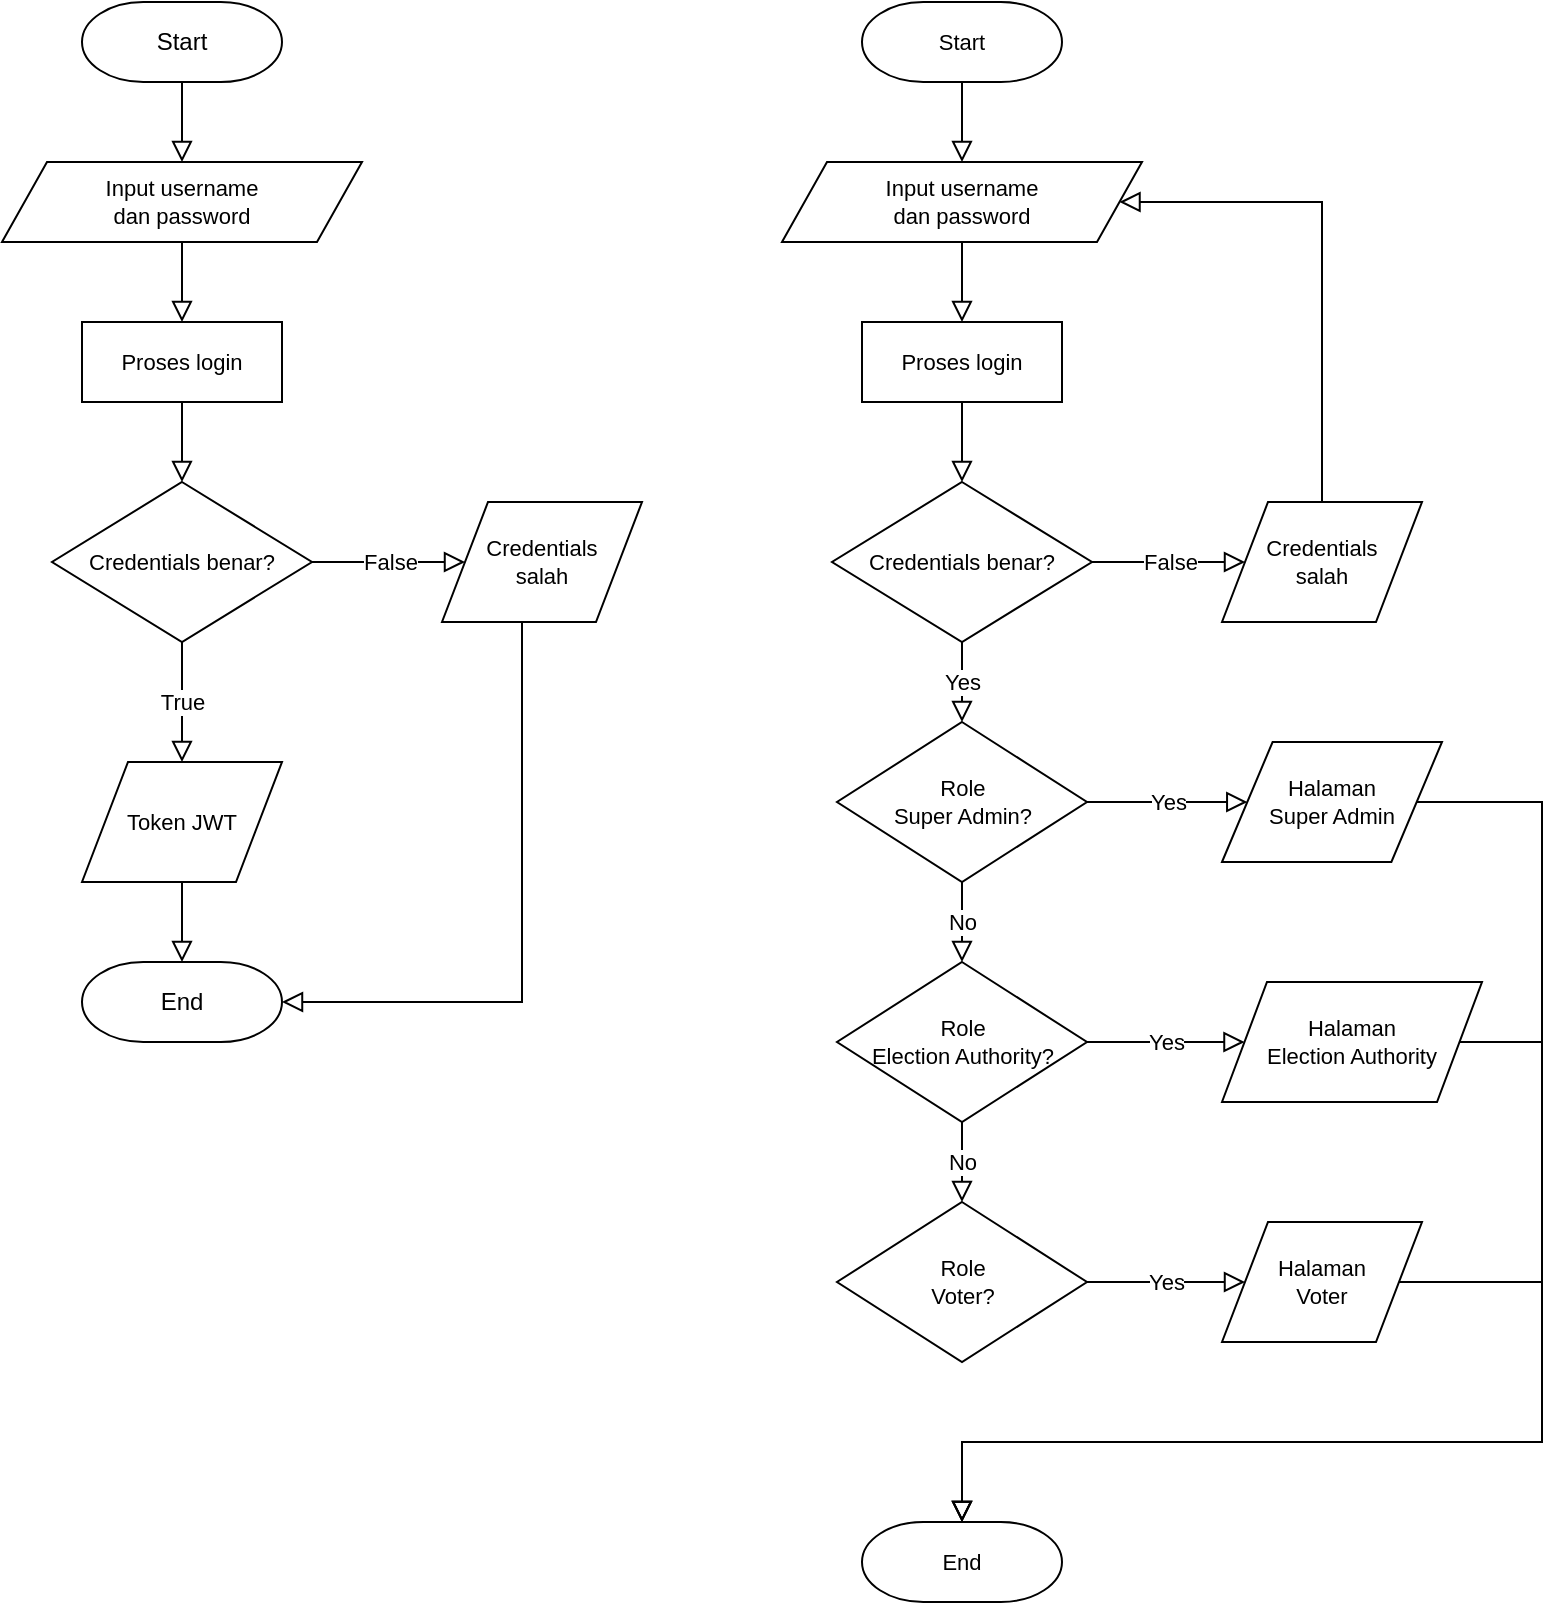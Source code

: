 <mxfile version="14.4.9" type="github" pages="7">
  <diagram id="C5RBs43oDa-KdzZeNtuy" name="login">
    <mxGraphModel dx="1506" dy="864" grid="1" gridSize="10" guides="1" tooltips="1" connect="1" arrows="1" fold="1" page="1" pageScale="1" pageWidth="827" pageHeight="1169" math="0" shadow="0">
      <root>
        <mxCell id="WIyWlLk6GJQsqaUBKTNV-0" />
        <mxCell id="WIyWlLk6GJQsqaUBKTNV-1" parent="WIyWlLk6GJQsqaUBKTNV-0" />
        <mxCell id="tE3NUFGUL5-V3eDfIwcR-2" style="edgeStyle=orthogonalEdgeStyle;rounded=0;orthogonalLoop=1;jettySize=auto;html=1;entryX=0.5;entryY=0;entryDx=0;entryDy=0;shadow=0;fontSize=11;strokeWidth=1;labelBackgroundColor=none;endFill=0;endArrow=block;endSize=8;" parent="WIyWlLk6GJQsqaUBKTNV-1" source="tE3NUFGUL5-V3eDfIwcR-0" target="tE3NUFGUL5-V3eDfIwcR-1" edge="1">
          <mxGeometry relative="1" as="geometry" />
        </mxCell>
        <mxCell id="tE3NUFGUL5-V3eDfIwcR-0" value="Start" style="strokeWidth=1;html=1;shape=mxgraph.flowchart.terminator;whiteSpace=wrap;rounded=1;shadow=0;glass=0;" parent="WIyWlLk6GJQsqaUBKTNV-1" vertex="1">
          <mxGeometry x="40" width="100" height="40" as="geometry" />
        </mxCell>
        <mxCell id="tE3NUFGUL5-V3eDfIwcR-4" style="edgeStyle=orthogonalEdgeStyle;rounded=0;orthogonalLoop=1;jettySize=auto;html=1;shadow=0;fontSize=11;strokeWidth=1;labelBackgroundColor=none;endFill=0;endArrow=block;endSize=8;" parent="WIyWlLk6GJQsqaUBKTNV-1" source="tE3NUFGUL5-V3eDfIwcR-1" target="tE3NUFGUL5-V3eDfIwcR-3" edge="1">
          <mxGeometry relative="1" as="geometry" />
        </mxCell>
        <mxCell id="tE3NUFGUL5-V3eDfIwcR-1" value="Input username&lt;br&gt;dan password" style="shape=parallelogram;html=1;strokeWidth=1;perimeter=parallelogramPerimeter;whiteSpace=wrap;rounded=0;size=0.125;shadow=0;fontSize=11;endFill=0;endArrow=block;endSize=8;" parent="WIyWlLk6GJQsqaUBKTNV-1" vertex="1">
          <mxGeometry y="80" width="180" height="40" as="geometry" />
        </mxCell>
        <mxCell id="tE3NUFGUL5-V3eDfIwcR-6" style="edgeStyle=orthogonalEdgeStyle;rounded=0;orthogonalLoop=1;jettySize=auto;html=1;entryX=0.5;entryY=0;entryDx=0;entryDy=0;entryPerimeter=0;shadow=0;fontSize=11;strokeWidth=1;labelBackgroundColor=none;endFill=0;endArrow=block;endSize=8;" parent="WIyWlLk6GJQsqaUBKTNV-1" source="tE3NUFGUL5-V3eDfIwcR-3" target="tE3NUFGUL5-V3eDfIwcR-5" edge="1">
          <mxGeometry relative="1" as="geometry" />
        </mxCell>
        <mxCell id="tE3NUFGUL5-V3eDfIwcR-3" value="Proses login" style="rounded=0;whiteSpace=wrap;html=1;absoluteArcSize=1;strokeWidth=1;shadow=0;fontSize=11;endFill=0;endArrow=block;endSize=8;" parent="WIyWlLk6GJQsqaUBKTNV-1" vertex="1">
          <mxGeometry x="40" y="160" width="100" height="40" as="geometry" />
        </mxCell>
        <mxCell id="tE3NUFGUL5-V3eDfIwcR-11" value="True" style="edgeStyle=orthogonalEdgeStyle;rounded=0;orthogonalLoop=1;jettySize=auto;html=1;entryX=0.5;entryY=0;entryDx=0;entryDy=0;shadow=0;fontSize=11;strokeWidth=1;labelBackgroundColor=#ffffff;endFill=0;endArrow=block;endSize=8;" parent="WIyWlLk6GJQsqaUBKTNV-1" source="tE3NUFGUL5-V3eDfIwcR-5" target="tE3NUFGUL5-V3eDfIwcR-7" edge="1">
          <mxGeometry relative="1" as="geometry" />
        </mxCell>
        <mxCell id="tE3NUFGUL5-V3eDfIwcR-13" value="False" style="edgeStyle=orthogonalEdgeStyle;rounded=0;orthogonalLoop=1;jettySize=auto;html=1;entryX=0;entryY=0.5;entryDx=0;entryDy=0;shadow=0;fontSize=11;strokeWidth=1;labelBackgroundColor=#ffffff;endFill=0;endArrow=block;endSize=8;jumpStyle=none;" parent="WIyWlLk6GJQsqaUBKTNV-1" source="tE3NUFGUL5-V3eDfIwcR-5" target="tE3NUFGUL5-V3eDfIwcR-12" edge="1">
          <mxGeometry relative="1" as="geometry" />
        </mxCell>
        <mxCell id="tE3NUFGUL5-V3eDfIwcR-5" value="Credentials benar?" style="strokeWidth=1;html=1;shape=mxgraph.flowchart.decision;whiteSpace=wrap;rounded=0;shadow=0;fontSize=11;endFill=0;endArrow=block;endSize=8;" parent="WIyWlLk6GJQsqaUBKTNV-1" vertex="1">
          <mxGeometry x="25" y="240" width="130" height="80" as="geometry" />
        </mxCell>
        <mxCell id="tE3NUFGUL5-V3eDfIwcR-15" style="edgeStyle=orthogonalEdgeStyle;rounded=0;orthogonalLoop=1;jettySize=auto;html=1;entryX=0.5;entryY=0;entryDx=0;entryDy=0;entryPerimeter=0;shadow=0;fontSize=11;strokeWidth=1;labelBackgroundColor=none;endFill=0;endArrow=block;endSize=8;" parent="WIyWlLk6GJQsqaUBKTNV-1" source="tE3NUFGUL5-V3eDfIwcR-7" target="tE3NUFGUL5-V3eDfIwcR-14" edge="1">
          <mxGeometry relative="1" as="geometry" />
        </mxCell>
        <mxCell id="tE3NUFGUL5-V3eDfIwcR-7" value="Token JWT" style="shape=parallelogram;html=1;strokeWidth=1;perimeter=parallelogramPerimeter;whiteSpace=wrap;rounded=0;size=0.23;shadow=0;fontSize=11;endFill=0;endArrow=block;endSize=8;" parent="WIyWlLk6GJQsqaUBKTNV-1" vertex="1">
          <mxGeometry x="40" y="380" width="100" height="60" as="geometry" />
        </mxCell>
        <mxCell id="tE3NUFGUL5-V3eDfIwcR-23" style="edgeStyle=orthogonalEdgeStyle;rounded=0;orthogonalLoop=1;jettySize=auto;html=1;entryX=1;entryY=0.5;entryDx=0;entryDy=0;entryPerimeter=0;shadow=0;labelBackgroundColor=none;endArrow=block;endFill=0;endSize=8;strokeWidth=1;" parent="WIyWlLk6GJQsqaUBKTNV-1" source="tE3NUFGUL5-V3eDfIwcR-12" target="tE3NUFGUL5-V3eDfIwcR-14" edge="1">
          <mxGeometry relative="1" as="geometry">
            <Array as="points">
              <mxPoint x="260" y="500" />
            </Array>
          </mxGeometry>
        </mxCell>
        <mxCell id="tE3NUFGUL5-V3eDfIwcR-12" value="Credentials&lt;br&gt;salah" style="shape=parallelogram;html=1;strokeWidth=1;perimeter=parallelogramPerimeter;whiteSpace=wrap;rounded=0;size=0.23;shadow=0;fontSize=11;endFill=0;endArrow=block;endSize=8;" parent="WIyWlLk6GJQsqaUBKTNV-1" vertex="1">
          <mxGeometry x="220" y="250" width="100" height="60" as="geometry" />
        </mxCell>
        <mxCell id="tE3NUFGUL5-V3eDfIwcR-14" value="End" style="strokeWidth=1;html=1;shape=mxgraph.flowchart.terminator;whiteSpace=wrap;rounded=1;shadow=0;glass=0;" parent="WIyWlLk6GJQsqaUBKTNV-1" vertex="1">
          <mxGeometry x="40" y="480" width="100" height="40" as="geometry" />
        </mxCell>
        <mxCell id="cEXrA34bqkTo5n-bkM3A-0" style="edgeStyle=orthogonalEdgeStyle;rounded=0;orthogonalLoop=1;jettySize=auto;html=1;entryX=0.5;entryY=0;entryDx=0;entryDy=0;shadow=0;fontSize=11;strokeWidth=1;labelBackgroundColor=none;endFill=0;endArrow=block;endSize=8;" edge="1" parent="WIyWlLk6GJQsqaUBKTNV-1" source="cEXrA34bqkTo5n-bkM3A-1" target="cEXrA34bqkTo5n-bkM3A-3">
          <mxGeometry relative="1" as="geometry" />
        </mxCell>
        <mxCell id="cEXrA34bqkTo5n-bkM3A-1" value="Start" style="strokeWidth=1;html=1;shape=mxgraph.flowchart.terminator;whiteSpace=wrap;rounded=0;shadow=0;fontSize=11;endFill=0;endArrow=block;endSize=8;" vertex="1" parent="WIyWlLk6GJQsqaUBKTNV-1">
          <mxGeometry x="430" width="100" height="40" as="geometry" />
        </mxCell>
        <mxCell id="cEXrA34bqkTo5n-bkM3A-2" style="edgeStyle=orthogonalEdgeStyle;rounded=0;orthogonalLoop=1;jettySize=auto;html=1;shadow=0;fontSize=11;strokeWidth=1;labelBackgroundColor=none;endFill=0;endArrow=block;endSize=8;" edge="1" parent="WIyWlLk6GJQsqaUBKTNV-1" source="cEXrA34bqkTo5n-bkM3A-3" target="cEXrA34bqkTo5n-bkM3A-5">
          <mxGeometry relative="1" as="geometry" />
        </mxCell>
        <mxCell id="cEXrA34bqkTo5n-bkM3A-3" value="Input username&lt;br&gt;dan password" style="shape=parallelogram;html=1;strokeWidth=1;perimeter=parallelogramPerimeter;whiteSpace=wrap;rounded=0;size=0.125;shadow=0;fontSize=11;endFill=0;endArrow=block;endSize=8;" vertex="1" parent="WIyWlLk6GJQsqaUBKTNV-1">
          <mxGeometry x="390" y="80" width="180" height="40" as="geometry" />
        </mxCell>
        <mxCell id="cEXrA34bqkTo5n-bkM3A-4" style="edgeStyle=orthogonalEdgeStyle;rounded=0;orthogonalLoop=1;jettySize=auto;html=1;entryX=0.5;entryY=0;entryDx=0;entryDy=0;entryPerimeter=0;shadow=0;fontSize=11;strokeWidth=1;labelBackgroundColor=none;endFill=0;endArrow=block;endSize=8;" edge="1" parent="WIyWlLk6GJQsqaUBKTNV-1" source="cEXrA34bqkTo5n-bkM3A-5" target="cEXrA34bqkTo5n-bkM3A-8">
          <mxGeometry relative="1" as="geometry" />
        </mxCell>
        <mxCell id="cEXrA34bqkTo5n-bkM3A-5" value="Proses login" style="rounded=0;whiteSpace=wrap;html=1;absoluteArcSize=1;strokeWidth=1;shadow=0;fontSize=11;endFill=0;endArrow=block;endSize=8;" vertex="1" parent="WIyWlLk6GJQsqaUBKTNV-1">
          <mxGeometry x="430" y="160" width="100" height="40" as="geometry" />
        </mxCell>
        <mxCell id="cEXrA34bqkTo5n-bkM3A-7" value="False" style="edgeStyle=orthogonalEdgeStyle;rounded=0;orthogonalLoop=1;jettySize=auto;html=1;entryX=0;entryY=0.5;entryDx=0;entryDy=0;shadow=0;fontSize=11;strokeWidth=1;labelBackgroundColor=#ffffff;endFill=0;endArrow=block;endSize=8;jumpStyle=none;" edge="1" parent="WIyWlLk6GJQsqaUBKTNV-1" source="cEXrA34bqkTo5n-bkM3A-8" target="cEXrA34bqkTo5n-bkM3A-12">
          <mxGeometry relative="1" as="geometry" />
        </mxCell>
        <mxCell id="cEXrA34bqkTo5n-bkM3A-20" value="Yes" style="edgeStyle=orthogonalEdgeStyle;rounded=0;orthogonalLoop=1;jettySize=auto;html=1;entryX=0.5;entryY=0;entryDx=0;entryDy=0;entryPerimeter=0;shadow=0;strokeWidth=1;labelBackgroundColor=#ffffff;endFill=0;endArrow=block;endSize=8;" edge="1" parent="WIyWlLk6GJQsqaUBKTNV-1" source="cEXrA34bqkTo5n-bkM3A-8" target="cEXrA34bqkTo5n-bkM3A-15">
          <mxGeometry relative="1" as="geometry" />
        </mxCell>
        <mxCell id="cEXrA34bqkTo5n-bkM3A-8" value="Credentials benar?" style="strokeWidth=1;html=1;shape=mxgraph.flowchart.decision;whiteSpace=wrap;rounded=0;shadow=0;fontSize=11;endFill=0;endArrow=block;endSize=8;" vertex="1" parent="WIyWlLk6GJQsqaUBKTNV-1">
          <mxGeometry x="415" y="240" width="130" height="80" as="geometry" />
        </mxCell>
        <mxCell id="cEXrA34bqkTo5n-bkM3A-14" style="edgeStyle=orthogonalEdgeStyle;rounded=0;orthogonalLoop=1;jettySize=auto;html=1;entryX=1;entryY=0.5;entryDx=0;entryDy=0;shadow=0;strokeWidth=1;labelBackgroundColor=none;endFill=0;endArrow=block;endSize=8;" edge="1" parent="WIyWlLk6GJQsqaUBKTNV-1" source="cEXrA34bqkTo5n-bkM3A-12" target="cEXrA34bqkTo5n-bkM3A-3">
          <mxGeometry relative="1" as="geometry">
            <Array as="points">
              <mxPoint x="660" y="100" />
            </Array>
          </mxGeometry>
        </mxCell>
        <mxCell id="cEXrA34bqkTo5n-bkM3A-29" style="edgeStyle=orthogonalEdgeStyle;rounded=0;orthogonalLoop=1;jettySize=auto;html=1;entryX=0.5;entryY=0;entryDx=0;entryDy=0;entryPerimeter=0;exitX=1;exitY=0.5;exitDx=0;exitDy=0;shadow=0;strokeWidth=1;labelBackgroundColor=none;endFill=0;endArrow=block;endSize=8;" edge="1" parent="WIyWlLk6GJQsqaUBKTNV-1" source="cEXrA34bqkTo5n-bkM3A-19" target="cEXrA34bqkTo5n-bkM3A-28">
          <mxGeometry relative="1" as="geometry">
            <Array as="points">
              <mxPoint x="770" y="400" />
              <mxPoint x="770" y="720" />
              <mxPoint x="480" y="720" />
            </Array>
          </mxGeometry>
        </mxCell>
        <mxCell id="cEXrA34bqkTo5n-bkM3A-12" value="Credentials&lt;br&gt;salah" style="shape=parallelogram;html=1;strokeWidth=1;perimeter=parallelogramPerimeter;whiteSpace=wrap;rounded=0;size=0.23;shadow=0;fontSize=11;endFill=0;endArrow=block;endSize=8;" vertex="1" parent="WIyWlLk6GJQsqaUBKTNV-1">
          <mxGeometry x="610" y="250" width="100" height="60" as="geometry" />
        </mxCell>
        <mxCell id="cEXrA34bqkTo5n-bkM3A-21" value="Yes" style="edgeStyle=orthogonalEdgeStyle;rounded=0;orthogonalLoop=1;jettySize=auto;html=1;entryX=0;entryY=0.5;entryDx=0;entryDy=0;shadow=0;strokeWidth=1;labelBackgroundColor=#ffffff;endFill=0;endArrow=block;endSize=8;" edge="1" parent="WIyWlLk6GJQsqaUBKTNV-1" source="cEXrA34bqkTo5n-bkM3A-15" target="cEXrA34bqkTo5n-bkM3A-19">
          <mxGeometry relative="1" as="geometry" />
        </mxCell>
        <mxCell id="cEXrA34bqkTo5n-bkM3A-22" value="No" style="edgeStyle=orthogonalEdgeStyle;rounded=0;orthogonalLoop=1;jettySize=auto;html=1;entryX=0.5;entryY=0;entryDx=0;entryDy=0;entryPerimeter=0;shadow=0;strokeWidth=1;labelBackgroundColor=#ffffff;endFill=0;endArrow=block;endSize=8;" edge="1" parent="WIyWlLk6GJQsqaUBKTNV-1" source="cEXrA34bqkTo5n-bkM3A-15" target="cEXrA34bqkTo5n-bkM3A-18">
          <mxGeometry relative="1" as="geometry" />
        </mxCell>
        <mxCell id="cEXrA34bqkTo5n-bkM3A-15" value="Role &lt;br&gt;Super Admin?" style="strokeWidth=1;html=1;shape=mxgraph.flowchart.decision;whiteSpace=wrap;rounded=0;shadow=0;fontSize=11;endFill=0;endArrow=block;endSize=8;" vertex="1" parent="WIyWlLk6GJQsqaUBKTNV-1">
          <mxGeometry x="417.5" y="360" width="125" height="80" as="geometry" />
        </mxCell>
        <mxCell id="cEXrA34bqkTo5n-bkM3A-27" value="Yes" style="edgeStyle=orthogonalEdgeStyle;rounded=0;orthogonalLoop=1;jettySize=auto;html=1;shadow=0;strokeWidth=1;labelBackgroundColor=#ffffff;endFill=0;endArrow=block;endSize=8;" edge="1" parent="WIyWlLk6GJQsqaUBKTNV-1" source="cEXrA34bqkTo5n-bkM3A-17" target="cEXrA34bqkTo5n-bkM3A-25">
          <mxGeometry relative="1" as="geometry" />
        </mxCell>
        <mxCell id="cEXrA34bqkTo5n-bkM3A-17" value="Role &lt;br&gt;Voter?" style="strokeWidth=1;html=1;shape=mxgraph.flowchart.decision;whiteSpace=wrap;rounded=0;shadow=0;fontSize=11;endFill=0;endArrow=block;endSize=8;" vertex="1" parent="WIyWlLk6GJQsqaUBKTNV-1">
          <mxGeometry x="417.5" y="600" width="125" height="80" as="geometry" />
        </mxCell>
        <mxCell id="cEXrA34bqkTo5n-bkM3A-23" value="No" style="edgeStyle=orthogonalEdgeStyle;rounded=0;orthogonalLoop=1;jettySize=auto;html=1;entryX=0.5;entryY=0;entryDx=0;entryDy=0;entryPerimeter=0;shadow=0;strokeWidth=1;labelBackgroundColor=#ffffff;endFill=0;endArrow=block;endSize=8;" edge="1" parent="WIyWlLk6GJQsqaUBKTNV-1" source="cEXrA34bqkTo5n-bkM3A-18" target="cEXrA34bqkTo5n-bkM3A-17">
          <mxGeometry relative="1" as="geometry" />
        </mxCell>
        <mxCell id="cEXrA34bqkTo5n-bkM3A-26" value="Yes" style="edgeStyle=orthogonalEdgeStyle;rounded=0;orthogonalLoop=1;jettySize=auto;html=1;entryX=0;entryY=0.5;entryDx=0;entryDy=0;shadow=0;strokeWidth=1;labelBackgroundColor=#ffffff;endFill=0;endArrow=block;endSize=8;" edge="1" parent="WIyWlLk6GJQsqaUBKTNV-1" source="cEXrA34bqkTo5n-bkM3A-18" target="cEXrA34bqkTo5n-bkM3A-24">
          <mxGeometry relative="1" as="geometry" />
        </mxCell>
        <mxCell id="cEXrA34bqkTo5n-bkM3A-18" value="Role &lt;br&gt;Election Authority?" style="strokeWidth=1;html=1;shape=mxgraph.flowchart.decision;whiteSpace=wrap;rounded=0;shadow=0;fontSize=11;endFill=0;endArrow=block;endSize=8;" vertex="1" parent="WIyWlLk6GJQsqaUBKTNV-1">
          <mxGeometry x="417.5" y="480" width="125" height="80" as="geometry" />
        </mxCell>
        <mxCell id="cEXrA34bqkTo5n-bkM3A-19" value="Halaman&lt;br&gt;Super Admin" style="shape=parallelogram;html=1;strokeWidth=1;perimeter=parallelogramPerimeter;whiteSpace=wrap;rounded=0;size=0.23;shadow=0;fontSize=11;endFill=0;endArrow=block;endSize=8;" vertex="1" parent="WIyWlLk6GJQsqaUBKTNV-1">
          <mxGeometry x="610" y="370" width="110" height="60" as="geometry" />
        </mxCell>
        <mxCell id="cEXrA34bqkTo5n-bkM3A-30" style="edgeStyle=orthogonalEdgeStyle;rounded=0;orthogonalLoop=1;jettySize=auto;html=1;entryX=0.5;entryY=0;entryDx=0;entryDy=0;entryPerimeter=0;shadow=0;strokeWidth=1;labelBackgroundColor=none;endFill=0;endArrow=block;endSize=8;" edge="1" parent="WIyWlLk6GJQsqaUBKTNV-1" source="cEXrA34bqkTo5n-bkM3A-24" target="cEXrA34bqkTo5n-bkM3A-28">
          <mxGeometry relative="1" as="geometry">
            <Array as="points">
              <mxPoint x="770" y="520" />
              <mxPoint x="770" y="720" />
              <mxPoint x="480" y="720" />
            </Array>
          </mxGeometry>
        </mxCell>
        <mxCell id="cEXrA34bqkTo5n-bkM3A-24" value="Halaman&lt;br&gt;Election Authority" style="shape=parallelogram;html=1;strokeWidth=1;perimeter=parallelogramPerimeter;whiteSpace=wrap;rounded=0;size=0.173;shadow=0;fontSize=11;endFill=0;endArrow=block;endSize=8;" vertex="1" parent="WIyWlLk6GJQsqaUBKTNV-1">
          <mxGeometry x="610" y="490" width="130" height="60" as="geometry" />
        </mxCell>
        <mxCell id="cEXrA34bqkTo5n-bkM3A-31" style="edgeStyle=orthogonalEdgeStyle;rounded=0;orthogonalLoop=1;jettySize=auto;html=1;entryX=0.5;entryY=0;entryDx=0;entryDy=0;entryPerimeter=0;shadow=0;strokeWidth=1;labelBackgroundColor=none;endFill=0;endArrow=block;endSize=8;" edge="1" parent="WIyWlLk6GJQsqaUBKTNV-1" source="cEXrA34bqkTo5n-bkM3A-25" target="cEXrA34bqkTo5n-bkM3A-28">
          <mxGeometry relative="1" as="geometry">
            <Array as="points">
              <mxPoint x="770" y="640" />
              <mxPoint x="770" y="720" />
              <mxPoint x="480" y="720" />
            </Array>
          </mxGeometry>
        </mxCell>
        <mxCell id="cEXrA34bqkTo5n-bkM3A-25" value="Halaman&lt;br&gt;Voter" style="shape=parallelogram;html=1;strokeWidth=1;perimeter=parallelogramPerimeter;whiteSpace=wrap;rounded=0;size=0.23;shadow=0;fontSize=11;endFill=0;endArrow=block;endSize=8;" vertex="1" parent="WIyWlLk6GJQsqaUBKTNV-1">
          <mxGeometry x="610" y="610" width="100" height="60" as="geometry" />
        </mxCell>
        <mxCell id="cEXrA34bqkTo5n-bkM3A-28" value="End" style="strokeWidth=1;html=1;shape=mxgraph.flowchart.terminator;whiteSpace=wrap;rounded=0;shadow=0;fontSize=11;endFill=0;endArrow=block;endSize=8;" vertex="1" parent="WIyWlLk6GJQsqaUBKTNV-1">
          <mxGeometry x="430" y="760" width="100" height="40" as="geometry" />
        </mxCell>
      </root>
    </mxGraphModel>
  </diagram>
  <diagram id="LXsX329N4g-DjXMw4RKQ" name="create-ea">
    <mxGraphModel dx="1054" dy="605" grid="1" gridSize="10" guides="1" tooltips="1" connect="1" arrows="1" fold="1" page="1" pageScale="1" pageWidth="827" pageHeight="1169" math="0" shadow="0">
      <root>
        <mxCell id="6KQWg3v5wUVo-hego7Wu-0" />
        <mxCell id="6KQWg3v5wUVo-hego7Wu-1" parent="6KQWg3v5wUVo-hego7Wu-0" />
        <mxCell id="U8l3LxekH08N-TCR7E8b-5" style="edgeStyle=orthogonalEdgeStyle;rounded=0;orthogonalLoop=1;jettySize=auto;html=1;entryX=0.5;entryY=0;entryDx=0;entryDy=0;shadow=0;labelBackgroundColor=none;endArrow=block;endFill=0;endSize=8;strokeWidth=1;" edge="1" parent="6KQWg3v5wUVo-hego7Wu-1" source="U8l3LxekH08N-TCR7E8b-3" target="U8l3LxekH08N-TCR7E8b-4">
          <mxGeometry relative="1" as="geometry" />
        </mxCell>
        <mxCell id="U8l3LxekH08N-TCR7E8b-3" value="Start" style="strokeWidth=1;html=1;shape=mxgraph.flowchart.terminator;whiteSpace=wrap;rounded=0;shadow=0;endArrow=block;endFill=0;endSize=8;fontSize=11;" vertex="1" parent="6KQWg3v5wUVo-hego7Wu-1">
          <mxGeometry x="350" width="100" height="40" as="geometry" />
        </mxCell>
        <mxCell id="U8l3LxekH08N-TCR7E8b-9" style="edgeStyle=orthogonalEdgeStyle;rounded=0;orthogonalLoop=1;jettySize=auto;html=1;exitX=0.5;exitY=1;exitDx=0;exitDy=0;entryX=0.5;entryY=0;entryDx=0;entryDy=0;entryPerimeter=0;shadow=0;labelBackgroundColor=none;endArrow=block;endFill=0;endSize=8;strokeWidth=1;" edge="1" parent="6KQWg3v5wUVo-hego7Wu-1" source="U8l3LxekH08N-TCR7E8b-4" target="U8l3LxekH08N-TCR7E8b-8">
          <mxGeometry relative="1" as="geometry" />
        </mxCell>
        <mxCell id="U8l3LxekH08N-TCR7E8b-4" value="Input username, &lt;br&gt;password dan &lt;br&gt;nama election authority" style="shape=parallelogram;html=1;strokeWidth=1;perimeter=parallelogramPerimeter;whiteSpace=wrap;rounded=0;size=0.141;shadow=0;endArrow=block;endFill=0;endSize=8;fontSize=11;" vertex="1" parent="6KQWg3v5wUVo-hego7Wu-1">
          <mxGeometry x="320" y="80" width="160" height="60" as="geometry" />
        </mxCell>
        <mxCell id="U8l3LxekH08N-TCR7E8b-15" style="edgeStyle=orthogonalEdgeStyle;rounded=0;orthogonalLoop=1;jettySize=auto;html=1;entryX=0.5;entryY=0;entryDx=0;entryDy=0;entryPerimeter=0;shadow=0;labelBackgroundColor=none;endArrow=block;endFill=0;endSize=8;strokeWidth=1;" edge="1" parent="6KQWg3v5wUVo-hego7Wu-1" source="U8l3LxekH08N-TCR7E8b-6" target="U8l3LxekH08N-TCR7E8b-14">
          <mxGeometry relative="1" as="geometry" />
        </mxCell>
        <mxCell id="U8l3LxekH08N-TCR7E8b-6" value="Proses pembuatan akun election authority" style="rounded=0;whiteSpace=wrap;html=1;absoluteArcSize=1;strokeWidth=1;shadow=0;endArrow=block;endFill=0;endSize=8;fontSize=11;" vertex="1" parent="6KQWg3v5wUVo-hego7Wu-1">
          <mxGeometry x="335" y="320" width="130" height="70" as="geometry" />
        </mxCell>
        <mxCell id="U8l3LxekH08N-TCR7E8b-10" value="True" style="edgeStyle=orthogonalEdgeStyle;rounded=0;orthogonalLoop=1;jettySize=auto;html=1;entryX=0.5;entryY=0;entryDx=0;entryDy=0;shadow=0;labelBackgroundColor=#ffffff;endArrow=block;endFill=0;endSize=8;strokeWidth=1;" edge="1" parent="6KQWg3v5wUVo-hego7Wu-1" source="U8l3LxekH08N-TCR7E8b-8" target="U8l3LxekH08N-TCR7E8b-6">
          <mxGeometry relative="1" as="geometry" />
        </mxCell>
        <mxCell id="U8l3LxekH08N-TCR7E8b-12" value="False" style="edgeStyle=orthogonalEdgeStyle;rounded=0;orthogonalLoop=1;jettySize=auto;html=1;shadow=0;labelBackgroundColor=#ffffff;endArrow=block;endFill=0;endSize=8;strokeWidth=1;" edge="1" parent="6KQWg3v5wUVo-hego7Wu-1" source="U8l3LxekH08N-TCR7E8b-8" target="U8l3LxekH08N-TCR7E8b-11">
          <mxGeometry relative="1" as="geometry" />
        </mxCell>
        <mxCell id="U8l3LxekH08N-TCR7E8b-8" value="unique&lt;br&gt;username?" style="strokeWidth=1;html=1;shape=mxgraph.flowchart.decision;whiteSpace=wrap;rounded=0;shadow=0;endArrow=block;endFill=0;endSize=8;fontSize=11;" vertex="1" parent="6KQWg3v5wUVo-hego7Wu-1">
          <mxGeometry x="340" y="180" width="120" height="100" as="geometry" />
        </mxCell>
        <mxCell id="U8l3LxekH08N-TCR7E8b-13" style="edgeStyle=orthogonalEdgeStyle;rounded=0;orthogonalLoop=1;jettySize=auto;html=1;entryX=1;entryY=0.5;entryDx=0;entryDy=0;shadow=0;labelBackgroundColor=none;endArrow=block;endFill=0;endSize=8;strokeWidth=1;" edge="1" parent="6KQWg3v5wUVo-hego7Wu-1" source="U8l3LxekH08N-TCR7E8b-11" target="U8l3LxekH08N-TCR7E8b-4">
          <mxGeometry relative="1" as="geometry">
            <Array as="points">
              <mxPoint x="575" y="110" />
            </Array>
          </mxGeometry>
        </mxCell>
        <mxCell id="U8l3LxekH08N-TCR7E8b-11" value="Username sudah digunakan" style="shape=parallelogram;html=1;strokeWidth=1;perimeter=parallelogramPerimeter;whiteSpace=wrap;rounded=0;size=0.173;shadow=0;endArrow=block;endFill=0;endSize=8;fontSize=11;" vertex="1" parent="6KQWg3v5wUVo-hego7Wu-1">
          <mxGeometry x="510" y="200" width="130" height="60" as="geometry" />
        </mxCell>
        <mxCell id="U8l3LxekH08N-TCR7E8b-14" value="End" style="strokeWidth=1;html=1;shape=mxgraph.flowchart.terminator;whiteSpace=wrap;rounded=0;shadow=0;endArrow=block;endFill=0;endSize=8;fontSize=11;" vertex="1" parent="6KQWg3v5wUVo-hego7Wu-1">
          <mxGeometry x="350" y="440" width="100" height="40" as="geometry" />
        </mxCell>
      </root>
    </mxGraphModel>
  </diagram>
  <diagram id="xBZYPQlDqlaTNY8MY0ZJ" name="create-election">
    <mxGraphModel dx="1054" dy="605" grid="1" gridSize="10" guides="1" tooltips="1" connect="1" arrows="1" fold="1" page="1" pageScale="1" pageWidth="827" pageHeight="1169" math="0" shadow="0">
      <root>
        <mxCell id="L_kDG-t8zdZ7WhSsaVpq-0" />
        <mxCell id="L_kDG-t8zdZ7WhSsaVpq-1" parent="L_kDG-t8zdZ7WhSsaVpq-0" />
        <mxCell id="wRAH97HWcBKKK4Xmf5Ck-0" style="edgeStyle=orthogonalEdgeStyle;rounded=0;orthogonalLoop=1;jettySize=auto;html=1;entryX=0.5;entryY=0;entryDx=0;entryDy=0;shadow=0;labelBackgroundColor=none;endArrow=block;endFill=0;endSize=8;strokeWidth=1;" edge="1" parent="L_kDG-t8zdZ7WhSsaVpq-1" source="lsVILo5q8_tEaw1KiQmF-2" target="lsVILo5q8_tEaw1KiQmF-3">
          <mxGeometry relative="1" as="geometry" />
        </mxCell>
        <mxCell id="lsVILo5q8_tEaw1KiQmF-2" value="Start" style="strokeWidth=1;html=1;shape=mxgraph.flowchart.terminator;whiteSpace=wrap;rounded=0;shadow=0;endArrow=block;endFill=0;endSize=8;fontSize=11;" vertex="1" parent="L_kDG-t8zdZ7WhSsaVpq-1">
          <mxGeometry x="350" width="100" height="40" as="geometry" />
        </mxCell>
        <mxCell id="wRAH97HWcBKKK4Xmf5Ck-1" style="edgeStyle=orthogonalEdgeStyle;rounded=0;orthogonalLoop=1;jettySize=auto;html=1;entryX=0.5;entryY=0;entryDx=0;entryDy=0;shadow=0;labelBackgroundColor=none;endArrow=block;endFill=0;endSize=8;strokeWidth=1;" edge="1" parent="L_kDG-t8zdZ7WhSsaVpq-1" source="lsVILo5q8_tEaw1KiQmF-3" target="lsVILo5q8_tEaw1KiQmF-4">
          <mxGeometry relative="1" as="geometry" />
        </mxCell>
        <mxCell id="lsVILo5q8_tEaw1KiQmF-3" value="Input nama, deskripsi,&lt;br&gt;tanggal mulai dan&lt;br&gt;tanggal selesai" style="shape=parallelogram;html=1;strokeWidth=1;perimeter=parallelogramPerimeter;whiteSpace=wrap;rounded=0;size=0.141;shadow=0;endArrow=block;endFill=0;endSize=8;fontSize=11;" vertex="1" parent="L_kDG-t8zdZ7WhSsaVpq-1">
          <mxGeometry x="320" y="80" width="160" height="60" as="geometry" />
        </mxCell>
        <mxCell id="wRAH97HWcBKKK4Xmf5Ck-3" style="edgeStyle=orthogonalEdgeStyle;rounded=0;orthogonalLoop=1;jettySize=auto;html=1;entryX=0.5;entryY=0;entryDx=0;entryDy=0;shadow=0;labelBackgroundColor=none;endArrow=block;endFill=0;endSize=8;strokeWidth=1;" edge="1" parent="L_kDG-t8zdZ7WhSsaVpq-1" source="lsVILo5q8_tEaw1KiQmF-4" target="wRAH97HWcBKKK4Xmf5Ck-2">
          <mxGeometry relative="1" as="geometry" />
        </mxCell>
        <mxCell id="lsVILo5q8_tEaw1KiQmF-4" value="Pembuatan election" style="rounded=0;whiteSpace=wrap;html=1;absoluteArcSize=1;strokeWidth=1;shadow=0;endArrow=block;endFill=0;endSize=8;fontSize=11;" vertex="1" parent="L_kDG-t8zdZ7WhSsaVpq-1">
          <mxGeometry x="355" y="200" width="90" height="80" as="geometry" />
        </mxCell>
        <mxCell id="wRAH97HWcBKKK4Xmf5Ck-5" style="edgeStyle=orthogonalEdgeStyle;rounded=0;orthogonalLoop=1;jettySize=auto;html=1;shadow=0;labelBackgroundColor=none;endArrow=block;endFill=0;endSize=8;strokeWidth=1;" edge="1" parent="L_kDG-t8zdZ7WhSsaVpq-1" source="wRAH97HWcBKKK4Xmf5Ck-2" target="wRAH97HWcBKKK4Xmf5Ck-4">
          <mxGeometry relative="1" as="geometry" />
        </mxCell>
        <mxCell id="wRAH97HWcBKKK4Xmf5Ck-2" value="Election berhasil&lt;br&gt;dibuat" style="shape=parallelogram;html=1;strokeWidth=1;perimeter=parallelogramPerimeter;whiteSpace=wrap;rounded=0;size=0.161;shadow=0;endArrow=block;endFill=0;endSize=8;fontSize=11;" vertex="1" parent="L_kDG-t8zdZ7WhSsaVpq-1">
          <mxGeometry x="330" y="320" width="140" height="60" as="geometry" />
        </mxCell>
        <mxCell id="wRAH97HWcBKKK4Xmf5Ck-4" value="End" style="strokeWidth=1;html=1;shape=mxgraph.flowchart.terminator;whiteSpace=wrap;rounded=0;shadow=0;endArrow=block;endFill=0;endSize=8;fontSize=11;" vertex="1" parent="L_kDG-t8zdZ7WhSsaVpq-1">
          <mxGeometry x="350" y="440" width="100" height="40" as="geometry" />
        </mxCell>
      </root>
    </mxGraphModel>
  </diagram>
  <diagram id="TH83_Q8cF1tH8GIB_s2U" name="add-candidate">
    <mxGraphModel dx="1054" dy="605" grid="1" gridSize="10" guides="1" tooltips="1" connect="1" arrows="1" fold="1" page="1" pageScale="1" pageWidth="827" pageHeight="1169" math="0" shadow="0">
      <root>
        <mxCell id="PXLnuG3mkBYyr4n6KwBB-0" />
        <mxCell id="PXLnuG3mkBYyr4n6KwBB-1" parent="PXLnuG3mkBYyr4n6KwBB-0" />
        <mxCell id="Y5bfeVh9V_7leBVaCGXS-4" style="edgeStyle=orthogonalEdgeStyle;rounded=0;orthogonalLoop=1;jettySize=auto;html=1;entryX=0.5;entryY=0;entryDx=0;entryDy=0;shadow=0;labelBackgroundColor=none;endArrow=block;endFill=0;endSize=8;strokeWidth=1;" edge="1" parent="PXLnuG3mkBYyr4n6KwBB-1" source="Y5bfeVh9V_7leBVaCGXS-2" target="Y5bfeVh9V_7leBVaCGXS-3">
          <mxGeometry relative="1" as="geometry" />
        </mxCell>
        <mxCell id="Y5bfeVh9V_7leBVaCGXS-2" value="Start" style="strokeWidth=1;html=1;shape=mxgraph.flowchart.terminator;whiteSpace=wrap;rounded=0;shadow=0;endArrow=block;endFill=0;endSize=8;fontSize=11;" vertex="1" parent="PXLnuG3mkBYyr4n6KwBB-1">
          <mxGeometry x="350" width="100" height="40" as="geometry" />
        </mxCell>
        <mxCell id="Y5bfeVh9V_7leBVaCGXS-6" style="edgeStyle=orthogonalEdgeStyle;rounded=0;orthogonalLoop=1;jettySize=auto;html=1;entryX=0.5;entryY=0;entryDx=0;entryDy=0;shadow=0;labelBackgroundColor=none;endArrow=block;endFill=0;endSize=8;strokeWidth=1;" edge="1" parent="PXLnuG3mkBYyr4n6KwBB-1" source="Y5bfeVh9V_7leBVaCGXS-3" target="Y5bfeVh9V_7leBVaCGXS-5">
          <mxGeometry relative="1" as="geometry" />
        </mxCell>
        <mxCell id="Y5bfeVh9V_7leBVaCGXS-3" value="Pilih election" style="shape=parallelogram;html=1;strokeWidth=1;perimeter=parallelogramPerimeter;whiteSpace=wrap;rounded=0;size=0.15;shadow=0;endArrow=block;endFill=0;endSize=8;fontSize=11;" vertex="1" parent="PXLnuG3mkBYyr4n6KwBB-1">
          <mxGeometry x="350" y="80" width="100" height="40" as="geometry" />
        </mxCell>
        <mxCell id="Y5bfeVh9V_7leBVaCGXS-8" style="edgeStyle=orthogonalEdgeStyle;rounded=0;orthogonalLoop=1;jettySize=auto;html=1;entryX=0.5;entryY=0;entryDx=0;entryDy=0;entryPerimeter=0;shadow=0;labelBackgroundColor=none;endArrow=block;endFill=0;endSize=8;strokeWidth=1;" edge="1" parent="PXLnuG3mkBYyr4n6KwBB-1" source="Y5bfeVh9V_7leBVaCGXS-5" target="Y5bfeVh9V_7leBVaCGXS-7">
          <mxGeometry relative="1" as="geometry" />
        </mxCell>
        <mxCell id="Y5bfeVh9V_7leBVaCGXS-5" value="Input nama, visi,&lt;br&gt;misi dan&lt;br&gt;pengalaman" style="shape=parallelogram;html=1;strokeWidth=1;perimeter=parallelogramPerimeter;whiteSpace=wrap;rounded=0;size=0.107;shadow=0;endArrow=block;endFill=0;endSize=8;fontSize=11;" vertex="1" parent="PXLnuG3mkBYyr4n6KwBB-1">
          <mxGeometry x="330" y="160" width="140" height="60" as="geometry" />
        </mxCell>
        <mxCell id="Y5bfeVh9V_7leBVaCGXS-9" value="Yes" style="edgeStyle=orthogonalEdgeStyle;rounded=0;orthogonalLoop=1;jettySize=auto;html=1;exitX=0;exitY=0.5;exitDx=0;exitDy=0;exitPerimeter=0;entryX=0;entryY=0.5;entryDx=0;entryDy=0;shadow=0;labelBackgroundColor=#ffffff;endArrow=block;endFill=0;endSize=8;strokeWidth=1;" edge="1" parent="PXLnuG3mkBYyr4n6KwBB-1" source="Y5bfeVh9V_7leBVaCGXS-7" target="Y5bfeVh9V_7leBVaCGXS-5">
          <mxGeometry relative="1" as="geometry">
            <Array as="points">
              <mxPoint x="270" y="320" />
              <mxPoint x="270" y="190" />
            </Array>
          </mxGeometry>
        </mxCell>
        <mxCell id="Y5bfeVh9V_7leBVaCGXS-11" value="No" style="edgeStyle=orthogonalEdgeStyle;rounded=0;orthogonalLoop=1;jettySize=auto;html=1;entryX=0.5;entryY=0;entryDx=0;entryDy=0;entryPerimeter=0;shadow=0;labelBackgroundColor=#ffffff;endArrow=block;endFill=0;endSize=8;strokeWidth=1;" edge="1" parent="PXLnuG3mkBYyr4n6KwBB-1" source="Y5bfeVh9V_7leBVaCGXS-7" target="Y5bfeVh9V_7leBVaCGXS-10">
          <mxGeometry relative="1" as="geometry" />
        </mxCell>
        <mxCell id="Y5bfeVh9V_7leBVaCGXS-7" value="Input lagi?" style="strokeWidth=1;html=1;shape=mxgraph.flowchart.decision;whiteSpace=wrap;rounded=0;shadow=0;endArrow=block;endFill=0;endSize=8;fontSize=11;" vertex="1" parent="PXLnuG3mkBYyr4n6KwBB-1">
          <mxGeometry x="350" y="280" width="100" height="80" as="geometry" />
        </mxCell>
        <mxCell id="Y5bfeVh9V_7leBVaCGXS-10" value="End" style="strokeWidth=1;html=1;shape=mxgraph.flowchart.terminator;whiteSpace=wrap;rounded=0;shadow=0;endArrow=block;endFill=0;endSize=8;fontSize=11;" vertex="1" parent="PXLnuG3mkBYyr4n6KwBB-1">
          <mxGeometry x="350" y="400" width="100" height="40" as="geometry" />
        </mxCell>
      </root>
    </mxGraphModel>
  </diagram>
  <diagram id="e_aMwRezPqAjv52DzeSO" name="deploy-election">
    <mxGraphModel dx="1240" dy="712" grid="1" gridSize="10" guides="1" tooltips="1" connect="1" arrows="1" fold="1" page="1" pageScale="1" pageWidth="827" pageHeight="1169" math="0" shadow="0">
      <root>
        <mxCell id="W2N9CFXfJV5B5DyjQFZy-0" />
        <mxCell id="W2N9CFXfJV5B5DyjQFZy-1" parent="W2N9CFXfJV5B5DyjQFZy-0" />
        <mxCell id="jbz9i9LAp1VtBIHSlZoB-5" style="edgeStyle=orthogonalEdgeStyle;rounded=0;orthogonalLoop=1;jettySize=auto;html=1;entryX=0.5;entryY=0;entryDx=0;entryDy=0;shadow=0;labelBackgroundColor=none;endArrow=block;endFill=0;endSize=8;strokeWidth=1;" edge="1" parent="W2N9CFXfJV5B5DyjQFZy-1" source="jbz9i9LAp1VtBIHSlZoB-2" target="jbz9i9LAp1VtBIHSlZoB-3">
          <mxGeometry relative="1" as="geometry" />
        </mxCell>
        <mxCell id="jbz9i9LAp1VtBIHSlZoB-2" value="Start" style="strokeWidth=1;html=1;shape=mxgraph.flowchart.terminator;whiteSpace=wrap;rounded=0;shadow=0;endArrow=block;endFill=0;endSize=8;fontSize=11;" vertex="1" parent="W2N9CFXfJV5B5DyjQFZy-1">
          <mxGeometry x="350" width="100" height="40" as="geometry" />
        </mxCell>
        <mxCell id="jbz9i9LAp1VtBIHSlZoB-7" style="edgeStyle=orthogonalEdgeStyle;rounded=0;orthogonalLoop=1;jettySize=auto;html=1;entryX=0.5;entryY=0;entryDx=0;entryDy=0;shadow=0;labelBackgroundColor=none;endArrow=block;endFill=0;endSize=8;strokeWidth=1;" edge="1" parent="W2N9CFXfJV5B5DyjQFZy-1" source="jbz9i9LAp1VtBIHSlZoB-3" target="jbz9i9LAp1VtBIHSlZoB-4">
          <mxGeometry relative="1" as="geometry" />
        </mxCell>
        <mxCell id="jbz9i9LAp1VtBIHSlZoB-3" value="Pilih election" style="shape=parallelogram;html=1;strokeWidth=1;perimeter=parallelogramPerimeter;whiteSpace=wrap;rounded=0;size=0.15;shadow=0;endArrow=block;endFill=0;endSize=8;fontSize=11;" vertex="1" parent="W2N9CFXfJV5B5DyjQFZy-1">
          <mxGeometry x="350" y="80" width="100" height="40" as="geometry" />
        </mxCell>
        <mxCell id="jbz9i9LAp1VtBIHSlZoB-8" style="edgeStyle=orthogonalEdgeStyle;rounded=0;orthogonalLoop=1;jettySize=auto;html=1;entryX=0.5;entryY=0;entryDx=0;entryDy=0;shadow=0;labelBackgroundColor=none;endArrow=block;endFill=0;endSize=8;strokeWidth=1;" edge="1" parent="W2N9CFXfJV5B5DyjQFZy-1" source="jbz9i9LAp1VtBIHSlZoB-4" target="jbz9i9LAp1VtBIHSlZoB-6">
          <mxGeometry relative="1" as="geometry" />
        </mxCell>
        <mxCell id="jbz9i9LAp1VtBIHSlZoB-4" value="Mengirim ether dari super admin ke wallet address election authority" style="rounded=0;whiteSpace=wrap;html=1;absoluteArcSize=1;strokeWidth=1;shadow=0;endArrow=block;endFill=0;endSize=8;fontSize=11;" vertex="1" parent="W2N9CFXfJV5B5DyjQFZy-1">
          <mxGeometry x="320" y="160" width="160" height="80" as="geometry" />
        </mxCell>
        <mxCell id="jbz9i9LAp1VtBIHSlZoB-11" style="edgeStyle=orthogonalEdgeStyle;rounded=0;orthogonalLoop=1;jettySize=auto;html=1;entryX=0.5;entryY=0;entryDx=0;entryDy=0;shadow=0;labelBackgroundColor=none;endArrow=block;endFill=0;endSize=8;strokeWidth=1;" edge="1" parent="W2N9CFXfJV5B5DyjQFZy-1" source="jbz9i9LAp1VtBIHSlZoB-6" target="jbz9i9LAp1VtBIHSlZoB-9">
          <mxGeometry relative="1" as="geometry" />
        </mxCell>
        <mxCell id="jbz9i9LAp1VtBIHSlZoB-6" value="Deploy smart contract ke private blockchain oleh election authority" style="rounded=0;whiteSpace=wrap;html=1;absoluteArcSize=1;strokeWidth=1;shadow=0;endArrow=block;endFill=0;endSize=8;fontSize=11;spacing=7;" vertex="1" parent="W2N9CFXfJV5B5DyjQFZy-1">
          <mxGeometry x="320" y="280" width="160" height="80" as="geometry" />
        </mxCell>
        <mxCell id="jbz9i9LAp1VtBIHSlZoB-13" style="edgeStyle=orthogonalEdgeStyle;rounded=0;orthogonalLoop=1;jettySize=auto;html=1;shadow=0;labelBackgroundColor=none;endArrow=block;endFill=0;endSize=8;strokeWidth=1;" edge="1" parent="W2N9CFXfJV5B5DyjQFZy-1" source="jbz9i9LAp1VtBIHSlZoB-9" target="jbz9i9LAp1VtBIHSlZoB-12">
          <mxGeometry relative="1" as="geometry" />
        </mxCell>
        <mxCell id="jbz9i9LAp1VtBIHSlZoB-9" value="Set candidate di smart contract berdasarkan data di database" style="rounded=0;whiteSpace=wrap;html=1;absoluteArcSize=1;strokeWidth=1;shadow=0;endArrow=block;endFill=0;endSize=8;fontSize=11;spacing=6;" vertex="1" parent="W2N9CFXfJV5B5DyjQFZy-1">
          <mxGeometry x="320" y="400" width="160" height="80" as="geometry" />
        </mxCell>
        <mxCell id="jbz9i9LAp1VtBIHSlZoB-15" style="edgeStyle=orthogonalEdgeStyle;rounded=0;orthogonalLoop=1;jettySize=auto;html=1;entryX=0.5;entryY=0;entryDx=0;entryDy=0;entryPerimeter=0;shadow=0;labelBackgroundColor=none;endArrow=block;endFill=0;endSize=8;strokeWidth=1;" edge="1" parent="W2N9CFXfJV5B5DyjQFZy-1" source="jbz9i9LAp1VtBIHSlZoB-12" target="jbz9i9LAp1VtBIHSlZoB-14">
          <mxGeometry relative="1" as="geometry" />
        </mxCell>
        <mxCell id="jbz9i9LAp1VtBIHSlZoB-12" value="Smart contract berhasil di deploy" style="shape=parallelogram;html=1;strokeWidth=1;perimeter=parallelogramPerimeter;whiteSpace=wrap;rounded=0;size=0.107;shadow=0;endArrow=block;endFill=0;endSize=8;fontSize=11;spacing=9;" vertex="1" parent="W2N9CFXfJV5B5DyjQFZy-1">
          <mxGeometry x="330" y="520" width="140" height="40" as="geometry" />
        </mxCell>
        <mxCell id="jbz9i9LAp1VtBIHSlZoB-14" value="End" style="strokeWidth=1;html=1;shape=mxgraph.flowchart.terminator;whiteSpace=wrap;rounded=0;shadow=0;endArrow=block;endFill=0;endSize=8;fontSize=11;" vertex="1" parent="W2N9CFXfJV5B5DyjQFZy-1">
          <mxGeometry x="350" y="600" width="100" height="40" as="geometry" />
        </mxCell>
      </root>
    </mxGraphModel>
  </diagram>
  <diagram id="-YGDMJMfJ2T2aebIFKW_" name="voter-register-to-election">
    <mxGraphModel dx="1054" dy="605" grid="1" gridSize="10" guides="1" tooltips="1" connect="1" arrows="1" fold="1" page="1" pageScale="1" pageWidth="827" pageHeight="1169" math="0" shadow="0">
      <root>
        <mxCell id="Mwt5COxjQra6mZKLzjHA-0" />
        <mxCell id="Mwt5COxjQra6mZKLzjHA-1" parent="Mwt5COxjQra6mZKLzjHA-0" />
        <mxCell id="WRLbt8DxfiSPxLus6zmw-0" style="edgeStyle=orthogonalEdgeStyle;rounded=0;orthogonalLoop=1;jettySize=auto;html=1;entryX=0.5;entryY=0;entryDx=0;entryDy=0;shadow=0;labelBackgroundColor=none;endArrow=block;endFill=0;endSize=8;strokeWidth=1;" edge="1" parent="Mwt5COxjQra6mZKLzjHA-1" source="pE9dSFfgIOo7q_d1g_-d-2" target="k8p7S7nv3FZ6Ar4X1KjU-0">
          <mxGeometry relative="1" as="geometry" />
        </mxCell>
        <mxCell id="pE9dSFfgIOo7q_d1g_-d-2" value="Start" style="strokeWidth=1;html=1;shape=mxgraph.flowchart.terminator;whiteSpace=wrap;rounded=0;shadow=0;endArrow=block;endFill=0;endSize=8;fontSize=11;" vertex="1" parent="Mwt5COxjQra6mZKLzjHA-1">
          <mxGeometry x="350" width="100" height="40" as="geometry" />
        </mxCell>
        <mxCell id="WRLbt8DxfiSPxLus6zmw-2" style="edgeStyle=orthogonalEdgeStyle;rounded=0;orthogonalLoop=1;jettySize=auto;html=1;entryX=0.5;entryY=0;entryDx=0;entryDy=0;entryPerimeter=0;shadow=0;labelBackgroundColor=none;endArrow=block;endFill=0;endSize=8;strokeWidth=1;" edge="1" parent="Mwt5COxjQra6mZKLzjHA-1" source="k8p7S7nv3FZ6Ar4X1KjU-0" target="WRLbt8DxfiSPxLus6zmw-1">
          <mxGeometry relative="1" as="geometry" />
        </mxCell>
        <mxCell id="k8p7S7nv3FZ6Ar4X1KjU-0" value="Pilih election" style="shape=parallelogram;html=1;strokeWidth=1;perimeter=parallelogramPerimeter;whiteSpace=wrap;rounded=0;size=0.125;shadow=0;endArrow=block;endFill=0;endSize=8;fontSize=11;" vertex="1" parent="Mwt5COxjQra6mZKLzjHA-1">
          <mxGeometry x="340" y="80" width="120" height="40" as="geometry" />
        </mxCell>
        <mxCell id="WRLbt8DxfiSPxLus6zmw-4" value="True" style="edgeStyle=orthogonalEdgeStyle;rounded=0;orthogonalLoop=1;jettySize=auto;html=1;entryX=0.5;entryY=0;entryDx=0;entryDy=0;shadow=0;labelBackgroundColor=#ffffff;endArrow=block;endFill=0;endSize=8;strokeWidth=1;" edge="1" parent="Mwt5COxjQra6mZKLzjHA-1" source="WRLbt8DxfiSPxLus6zmw-1" target="WRLbt8DxfiSPxLus6zmw-3">
          <mxGeometry relative="1" as="geometry" />
        </mxCell>
        <mxCell id="WRLbt8DxfiSPxLus6zmw-8" value="False" style="edgeStyle=orthogonalEdgeStyle;rounded=0;orthogonalLoop=1;jettySize=auto;html=1;entryX=0;entryY=0.5;entryDx=0;entryDy=0;shadow=0;labelBackgroundColor=#ffffff;endArrow=block;endFill=0;endSize=8;strokeWidth=1;" edge="1" parent="Mwt5COxjQra6mZKLzjHA-1" source="WRLbt8DxfiSPxLus6zmw-1" target="WRLbt8DxfiSPxLus6zmw-7">
          <mxGeometry relative="1" as="geometry" />
        </mxCell>
        <mxCell id="WRLbt8DxfiSPxLus6zmw-1" value="Terverifikasi oleh&lt;br&gt;election authority?" style="strokeWidth=1;html=1;shape=mxgraph.flowchart.decision;whiteSpace=wrap;rounded=0;shadow=0;endArrow=block;endFill=0;endSize=8;fontSize=11;" vertex="1" parent="Mwt5COxjQra6mZKLzjHA-1">
          <mxGeometry x="330" y="160" width="140" height="80" as="geometry" />
        </mxCell>
        <mxCell id="WRLbt8DxfiSPxLus6zmw-6" style="edgeStyle=orthogonalEdgeStyle;rounded=0;orthogonalLoop=1;jettySize=auto;html=1;entryX=0.5;entryY=0;entryDx=0;entryDy=0;shadow=0;labelBackgroundColor=none;endArrow=block;endFill=0;endSize=8;strokeWidth=1;" edge="1" parent="Mwt5COxjQra6mZKLzjHA-1" source="WRLbt8DxfiSPxLus6zmw-3" target="WRLbt8DxfiSPxLus6zmw-5">
          <mxGeometry relative="1" as="geometry" />
        </mxCell>
        <mxCell id="WRLbt8DxfiSPxLus6zmw-3" value="Verifikasi voter" style="rounded=0;whiteSpace=wrap;html=1;absoluteArcSize=1;strokeWidth=1;shadow=0;endArrow=block;endFill=0;endSize=8;fontSize=11;" vertex="1" parent="Mwt5COxjQra6mZKLzjHA-1">
          <mxGeometry x="350" y="280" width="100" height="80" as="geometry" />
        </mxCell>
        <mxCell id="WRLbt8DxfiSPxLus6zmw-10" style="edgeStyle=orthogonalEdgeStyle;rounded=0;orthogonalLoop=1;jettySize=auto;html=1;entryX=0.5;entryY=0;entryDx=0;entryDy=0;entryPerimeter=0;shadow=0;labelBackgroundColor=none;endArrow=block;endFill=0;endSize=8;strokeWidth=1;" edge="1" parent="Mwt5COxjQra6mZKLzjHA-1" source="WRLbt8DxfiSPxLus6zmw-5" target="WRLbt8DxfiSPxLus6zmw-9">
          <mxGeometry relative="1" as="geometry" />
        </mxCell>
        <mxCell id="WRLbt8DxfiSPxLus6zmw-5" value="Voter memiliki hak&lt;br&gt;suara di election" style="shape=parallelogram;html=1;strokeWidth=1;perimeter=parallelogramPerimeter;whiteSpace=wrap;rounded=0;size=0.161;shadow=0;endArrow=block;endFill=0;endSize=8;fontSize=11;" vertex="1" parent="Mwt5COxjQra6mZKLzjHA-1">
          <mxGeometry x="330" y="400" width="140" height="60" as="geometry" />
        </mxCell>
        <mxCell id="WRLbt8DxfiSPxLus6zmw-11" style="edgeStyle=orthogonalEdgeStyle;rounded=0;orthogonalLoop=1;jettySize=auto;html=1;entryX=1;entryY=0.5;entryDx=0;entryDy=0;entryPerimeter=0;shadow=0;labelBackgroundColor=none;endArrow=block;endFill=0;endSize=8;strokeWidth=1;" edge="1" parent="Mwt5COxjQra6mZKLzjHA-1" source="WRLbt8DxfiSPxLus6zmw-7" target="WRLbt8DxfiSPxLus6zmw-9">
          <mxGeometry relative="1" as="geometry">
            <Array as="points">
              <mxPoint x="580" y="520" />
            </Array>
          </mxGeometry>
        </mxCell>
        <mxCell id="WRLbt8DxfiSPxLus6zmw-7" value="Voter tidak memiliki&lt;br&gt;hak suara" style="shape=parallelogram;html=1;strokeWidth=1;perimeter=parallelogramPerimeter;whiteSpace=wrap;rounded=0;size=0.115;shadow=0;endArrow=block;endFill=0;endSize=8;fontSize=11;" vertex="1" parent="Mwt5COxjQra6mZKLzjHA-1">
          <mxGeometry x="520" y="170" width="130" height="60" as="geometry" />
        </mxCell>
        <mxCell id="WRLbt8DxfiSPxLus6zmw-9" value="End" style="strokeWidth=1;html=1;shape=mxgraph.flowchart.terminator;whiteSpace=wrap;rounded=0;shadow=0;endArrow=block;endFill=0;endSize=8;fontSize=11;" vertex="1" parent="Mwt5COxjQra6mZKLzjHA-1">
          <mxGeometry x="350" y="500" width="100" height="40" as="geometry" />
        </mxCell>
      </root>
    </mxGraphModel>
  </diagram>
  <diagram id="6KPAF4bK5VL0YBJbOq5A" name="voter-vote">
    <mxGraphModel dx="1506" dy="864" grid="1" gridSize="10" guides="1" tooltips="1" connect="1" arrows="1" fold="1" page="1" pageScale="1" pageWidth="827" pageHeight="1169" math="0" shadow="0">
      <root>
        <mxCell id="aOF4jAqoz3mTs8wp6q03-0" />
        <mxCell id="aOF4jAqoz3mTs8wp6q03-1" parent="aOF4jAqoz3mTs8wp6q03-0" />
        <mxCell id="1JsqNYJrCIrSMayMCd4B-4" style="edgeStyle=orthogonalEdgeStyle;rounded=0;orthogonalLoop=1;jettySize=auto;html=1;shadow=0;labelBackgroundColor=none;endArrow=block;endFill=0;endSize=8;strokeWidth=1;" edge="1" parent="aOF4jAqoz3mTs8wp6q03-1" source="1JsqNYJrCIrSMayMCd4B-2" target="1JsqNYJrCIrSMayMCd4B-3">
          <mxGeometry relative="1" as="geometry" />
        </mxCell>
        <mxCell id="1JsqNYJrCIrSMayMCd4B-2" value="Start" style="strokeWidth=1;html=1;shape=mxgraph.flowchart.terminator;whiteSpace=wrap;rounded=0;shadow=0;endArrow=block;endFill=0;endSize=8;fontSize=11;" vertex="1" parent="aOF4jAqoz3mTs8wp6q03-1">
          <mxGeometry x="350" width="100" height="40" as="geometry" />
        </mxCell>
        <mxCell id="1JsqNYJrCIrSMayMCd4B-6" style="edgeStyle=orthogonalEdgeStyle;rounded=0;orthogonalLoop=1;jettySize=auto;html=1;entryX=0.5;entryY=0;entryDx=0;entryDy=0;shadow=0;labelBackgroundColor=none;endArrow=block;endFill=0;endSize=8;strokeWidth=1;" edge="1" parent="aOF4jAqoz3mTs8wp6q03-1" source="1JsqNYJrCIrSMayMCd4B-3" target="1JsqNYJrCIrSMayMCd4B-5">
          <mxGeometry relative="1" as="geometry" />
        </mxCell>
        <mxCell id="1JsqNYJrCIrSMayMCd4B-3" value="Pilih election" style="shape=parallelogram;html=1;strokeWidth=1;perimeter=parallelogramPerimeter;whiteSpace=wrap;rounded=0;size=0.125;shadow=0;endArrow=block;endFill=0;endSize=8;fontSize=11;" vertex="1" parent="aOF4jAqoz3mTs8wp6q03-1">
          <mxGeometry x="340" y="80" width="120" height="40" as="geometry" />
        </mxCell>
        <mxCell id="1JsqNYJrCIrSMayMCd4B-8" style="edgeStyle=orthogonalEdgeStyle;rounded=0;orthogonalLoop=1;jettySize=auto;html=1;entryX=0.5;entryY=0;entryDx=0;entryDy=0;shadow=0;labelBackgroundColor=none;endArrow=block;endFill=0;endSize=8;strokeWidth=1;" edge="1" parent="aOF4jAqoz3mTs8wp6q03-1" source="1JsqNYJrCIrSMayMCd4B-5" target="1JsqNYJrCIrSMayMCd4B-7">
          <mxGeometry relative="1" as="geometry" />
        </mxCell>
        <mxCell id="1JsqNYJrCIrSMayMCd4B-5" value="Pilih candidate" style="shape=parallelogram;html=1;strokeWidth=1;perimeter=parallelogramPerimeter;whiteSpace=wrap;rounded=0;size=0.125;shadow=0;endArrow=block;endFill=0;endSize=8;fontSize=11;" vertex="1" parent="aOF4jAqoz3mTs8wp6q03-1">
          <mxGeometry x="340" y="160" width="120" height="40" as="geometry" />
        </mxCell>
        <mxCell id="1JsqNYJrCIrSMayMCd4B-10" style="edgeStyle=orthogonalEdgeStyle;rounded=0;orthogonalLoop=1;jettySize=auto;html=1;entryX=0.5;entryY=0;entryDx=0;entryDy=0;shadow=0;labelBackgroundColor=none;endArrow=block;endFill=0;endSize=8;strokeWidth=1;" edge="1" parent="aOF4jAqoz3mTs8wp6q03-1" source="1JsqNYJrCIrSMayMCd4B-7" target="1JsqNYJrCIrSMayMCd4B-9">
          <mxGeometry relative="1" as="geometry" />
        </mxCell>
        <mxCell id="1JsqNYJrCIrSMayMCd4B-7" value="Pengiriman ether dari super admin ke wallet address voter" style="rounded=0;whiteSpace=wrap;html=1;absoluteArcSize=1;strokeWidth=1;shadow=0;endArrow=block;endFill=0;endSize=8;fontSize=11;" vertex="1" parent="aOF4jAqoz3mTs8wp6q03-1">
          <mxGeometry x="320" y="240" width="160" height="80" as="geometry" />
        </mxCell>
        <mxCell id="1JsqNYJrCIrSMayMCd4B-12" style="edgeStyle=orthogonalEdgeStyle;rounded=0;orthogonalLoop=1;jettySize=auto;html=1;shadow=0;labelBackgroundColor=none;endArrow=block;endFill=0;endSize=8;strokeWidth=1;" edge="1" parent="aOF4jAqoz3mTs8wp6q03-1" source="1JsqNYJrCIrSMayMCd4B-9" target="1JsqNYJrCIrSMayMCd4B-11">
          <mxGeometry relative="1" as="geometry" />
        </mxCell>
        <mxCell id="1JsqNYJrCIrSMayMCd4B-9" value="Pemanggilan fungsi vote pada smart contract oleh voter" style="rounded=0;whiteSpace=wrap;html=1;absoluteArcSize=1;strokeWidth=1;shadow=0;endArrow=block;endFill=0;endSize=8;fontSize=11;" vertex="1" parent="aOF4jAqoz3mTs8wp6q03-1">
          <mxGeometry x="320" y="360" width="160" height="80" as="geometry" />
        </mxCell>
        <mxCell id="1JsqNYJrCIrSMayMCd4B-14" style="edgeStyle=orthogonalEdgeStyle;rounded=0;orthogonalLoop=1;jettySize=auto;html=1;entryX=0.5;entryY=0;entryDx=0;entryDy=0;entryPerimeter=0;shadow=0;labelBackgroundColor=none;endArrow=block;endFill=0;endSize=8;strokeWidth=1;" edge="1" parent="aOF4jAqoz3mTs8wp6q03-1" source="1JsqNYJrCIrSMayMCd4B-11" target="1JsqNYJrCIrSMayMCd4B-13">
          <mxGeometry relative="1" as="geometry" />
        </mxCell>
        <mxCell id="1JsqNYJrCIrSMayMCd4B-11" value="Suara voter sudah&lt;br&gt;direkam di&lt;br&gt;blockchain" style="shape=parallelogram;html=1;strokeWidth=1;perimeter=parallelogramPerimeter;whiteSpace=wrap;rounded=0;size=0.141;shadow=0;endArrow=block;endFill=0;endSize=8;fontSize=11;" vertex="1" parent="aOF4jAqoz3mTs8wp6q03-1">
          <mxGeometry x="320" y="480" width="160" height="60" as="geometry" />
        </mxCell>
        <mxCell id="1JsqNYJrCIrSMayMCd4B-13" value="End" style="strokeWidth=1;html=1;shape=mxgraph.flowchart.terminator;whiteSpace=wrap;rounded=0;shadow=0;endArrow=block;endFill=0;endSize=8;fontSize=11;" vertex="1" parent="aOF4jAqoz3mTs8wp6q03-1">
          <mxGeometry x="350" y="584.5" width="100" height="45.5" as="geometry" />
        </mxCell>
      </root>
    </mxGraphModel>
  </diagram>
</mxfile>

